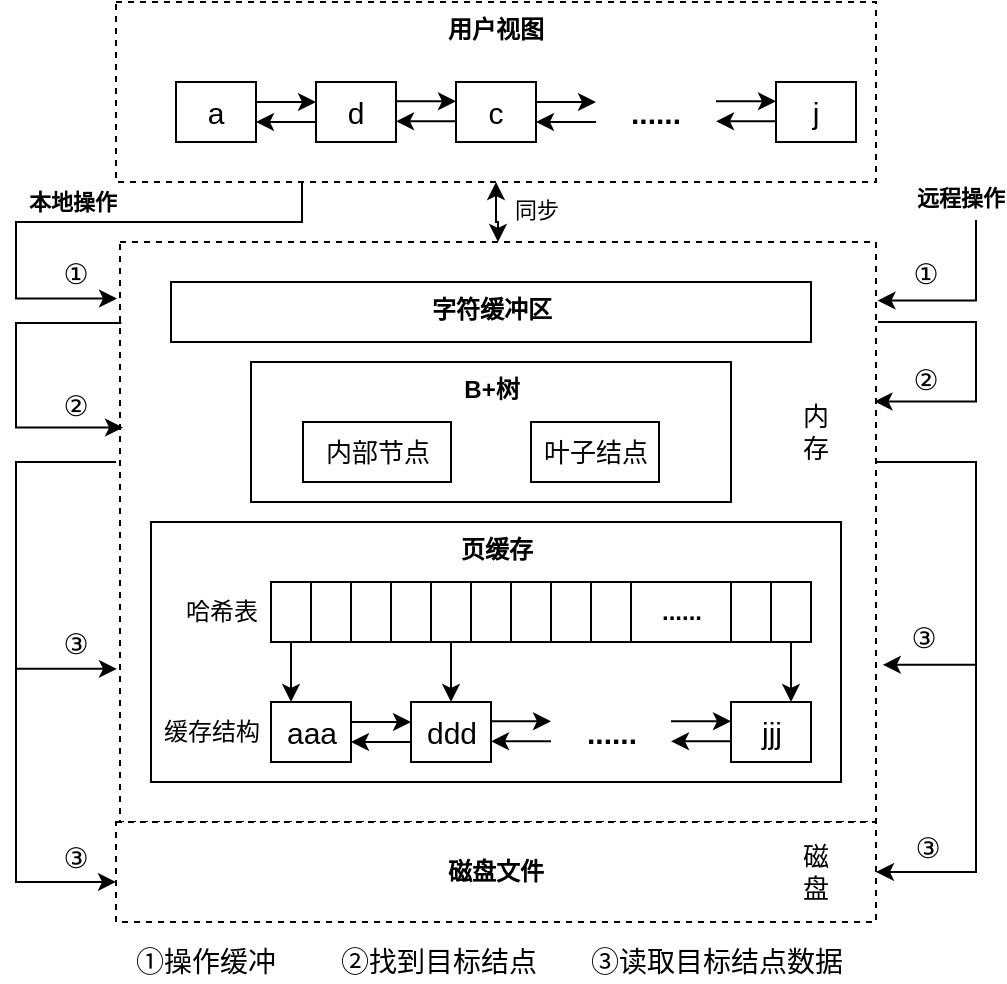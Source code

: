 <mxfile version="24.2.5" type="device">
  <diagram name="第 1 页" id="-r25WBLVSDfoPy9-NDOK">
    <mxGraphModel dx="915" dy="593" grid="1" gridSize="10" guides="1" tooltips="1" connect="1" arrows="1" fold="1" page="1" pageScale="1" pageWidth="827" pageHeight="1169" math="0" shadow="0">
      <root>
        <mxCell id="0" />
        <mxCell id="1" parent="0" />
        <mxCell id="doNxonG69wfiCPQpk_oz-74" value="" style="rounded=0;whiteSpace=wrap;html=1;dashed=1;verticalAlign=top;fontStyle=1" parent="1" vertex="1">
          <mxGeometry x="212" y="200" width="378" height="290" as="geometry" />
        </mxCell>
        <mxCell id="doNxonG69wfiCPQpk_oz-79" value="页缓存" style="rounded=0;whiteSpace=wrap;html=1;fontSize=12;fontStyle=1;verticalAlign=top;" parent="1" vertex="1">
          <mxGeometry x="227.5" y="340" width="345" height="130" as="geometry" />
        </mxCell>
        <mxCell id="doNxonG69wfiCPQpk_oz-104" style="edgeStyle=orthogonalEdgeStyle;rounded=0;orthogonalLoop=1;jettySize=auto;html=1;entryX=0.5;entryY=0;entryDx=0;entryDy=0;startArrow=classic;startFill=1;" parent="1" source="doNxonG69wfiCPQpk_oz-73" target="doNxonG69wfiCPQpk_oz-74" edge="1">
          <mxGeometry relative="1" as="geometry" />
        </mxCell>
        <mxCell id="doNxonG69wfiCPQpk_oz-106" value="同步" style="edgeLabel;html=1;align=center;verticalAlign=middle;resizable=0;points=[];" parent="doNxonG69wfiCPQpk_oz-104" vertex="1" connectable="0">
          <mxGeometry x="-0.109" y="2" relative="1" as="geometry">
            <mxPoint x="18" as="offset" />
          </mxGeometry>
        </mxCell>
        <mxCell id="doNxonG69wfiCPQpk_oz-73" value="用户视图" style="rounded=0;whiteSpace=wrap;html=1;dashed=1;verticalAlign=top;fontStyle=1" parent="1" vertex="1">
          <mxGeometry x="210" y="80" width="380" height="90" as="geometry" />
        </mxCell>
        <mxCell id="doNxonG69wfiCPQpk_oz-2" value="&lt;span style=&quot;font-weight: normal;&quot;&gt;a&lt;/span&gt;" style="rounded=0;whiteSpace=wrap;html=1;fontSize=15;fontStyle=1" parent="1" vertex="1">
          <mxGeometry x="240" y="120" width="40" height="30" as="geometry" />
        </mxCell>
        <mxCell id="doNxonG69wfiCPQpk_oz-3" value="d" style="rounded=0;whiteSpace=wrap;html=1;fontSize=15;fontStyle=0" parent="1" vertex="1">
          <mxGeometry x="310" y="120" width="40" height="30" as="geometry" />
        </mxCell>
        <mxCell id="doNxonG69wfiCPQpk_oz-4" value="j" style="rounded=0;whiteSpace=wrap;html=1;fontSize=15;fontStyle=0" parent="1" vertex="1">
          <mxGeometry x="540" y="120" width="40" height="30" as="geometry" />
        </mxCell>
        <mxCell id="doNxonG69wfiCPQpk_oz-5" value="" style="endArrow=classic;html=1;rounded=0;" parent="1" edge="1">
          <mxGeometry width="50" height="50" relative="1" as="geometry">
            <mxPoint x="280" y="130" as="sourcePoint" />
            <mxPoint x="310" y="130" as="targetPoint" />
          </mxGeometry>
        </mxCell>
        <mxCell id="doNxonG69wfiCPQpk_oz-6" value="" style="endArrow=none;html=1;rounded=0;startArrow=classic;startFill=1;endFill=0;" parent="1" edge="1">
          <mxGeometry width="50" height="50" relative="1" as="geometry">
            <mxPoint x="280" y="140" as="sourcePoint" />
            <mxPoint x="310" y="140" as="targetPoint" />
          </mxGeometry>
        </mxCell>
        <mxCell id="doNxonG69wfiCPQpk_oz-7" value="" style="endArrow=classic;html=1;rounded=0;" parent="1" edge="1">
          <mxGeometry width="50" height="50" relative="1" as="geometry">
            <mxPoint x="350" y="129.66" as="sourcePoint" />
            <mxPoint x="380" y="129.66" as="targetPoint" />
          </mxGeometry>
        </mxCell>
        <mxCell id="doNxonG69wfiCPQpk_oz-8" value="" style="endArrow=none;html=1;rounded=0;startArrow=classic;startFill=1;endFill=0;" parent="1" edge="1">
          <mxGeometry width="50" height="50" relative="1" as="geometry">
            <mxPoint x="350" y="139.66" as="sourcePoint" />
            <mxPoint x="380" y="139.66" as="targetPoint" />
          </mxGeometry>
        </mxCell>
        <mxCell id="doNxonG69wfiCPQpk_oz-14" value="&lt;b&gt;&lt;font style=&quot;font-size: 15px;&quot;&gt;......&lt;/font&gt;&lt;/b&gt;" style="text;html=1;align=center;verticalAlign=middle;whiteSpace=wrap;rounded=0;" parent="1" vertex="1">
          <mxGeometry x="450" y="120" width="60" height="30" as="geometry" />
        </mxCell>
        <mxCell id="doNxonG69wfiCPQpk_oz-15" value="" style="endArrow=classic;html=1;rounded=0;" parent="1" edge="1">
          <mxGeometry width="50" height="50" relative="1" as="geometry">
            <mxPoint x="510" y="129.66" as="sourcePoint" />
            <mxPoint x="540" y="129.66" as="targetPoint" />
          </mxGeometry>
        </mxCell>
        <mxCell id="doNxonG69wfiCPQpk_oz-16" value="" style="endArrow=none;html=1;rounded=0;startArrow=classic;startFill=1;endFill=0;" parent="1" edge="1">
          <mxGeometry width="50" height="50" relative="1" as="geometry">
            <mxPoint x="510" y="139.66" as="sourcePoint" />
            <mxPoint x="540" y="139.66" as="targetPoint" />
          </mxGeometry>
        </mxCell>
        <mxCell id="doNxonG69wfiCPQpk_oz-18" value="B+树" style="rounded=0;whiteSpace=wrap;html=1;fontSize=12;fontStyle=1;verticalAlign=top;" parent="1" vertex="1">
          <mxGeometry x="277.5" y="260" width="240" height="70" as="geometry" />
        </mxCell>
        <mxCell id="doNxonG69wfiCPQpk_oz-19" value="内部节点" style="rounded=0;whiteSpace=wrap;html=1;fontSize=13;fontStyle=0" parent="1" vertex="1">
          <mxGeometry x="303.5" y="290" width="74" height="30" as="geometry" />
        </mxCell>
        <mxCell id="doNxonG69wfiCPQpk_oz-21" value="叶子结点" style="rounded=0;whiteSpace=wrap;html=1;fontSize=13;fontStyle=0" parent="1" vertex="1">
          <mxGeometry x="417.5" y="290" width="64" height="30" as="geometry" />
        </mxCell>
        <mxCell id="doNxonG69wfiCPQpk_oz-70" style="edgeStyle=orthogonalEdgeStyle;rounded=0;orthogonalLoop=1;jettySize=auto;html=1;entryX=0.25;entryY=0;entryDx=0;entryDy=0;" parent="1" source="doNxonG69wfiCPQpk_oz-22" target="doNxonG69wfiCPQpk_oz-60" edge="1">
          <mxGeometry relative="1" as="geometry" />
        </mxCell>
        <mxCell id="doNxonG69wfiCPQpk_oz-22" value="" style="rounded=0;whiteSpace=wrap;html=1;" parent="1" vertex="1">
          <mxGeometry x="287.5" y="370" width="20" height="30" as="geometry" />
        </mxCell>
        <mxCell id="doNxonG69wfiCPQpk_oz-23" value="" style="rounded=0;whiteSpace=wrap;html=1;" parent="1" vertex="1">
          <mxGeometry x="307.5" y="370" width="20" height="30" as="geometry" />
        </mxCell>
        <mxCell id="doNxonG69wfiCPQpk_oz-24" value="" style="rounded=0;whiteSpace=wrap;html=1;" parent="1" vertex="1">
          <mxGeometry x="327.5" y="370" width="20" height="30" as="geometry" />
        </mxCell>
        <mxCell id="doNxonG69wfiCPQpk_oz-25" value="" style="rounded=0;whiteSpace=wrap;html=1;" parent="1" vertex="1">
          <mxGeometry x="347.5" y="370" width="20" height="30" as="geometry" />
        </mxCell>
        <mxCell id="doNxonG69wfiCPQpk_oz-71" style="edgeStyle=orthogonalEdgeStyle;rounded=0;orthogonalLoop=1;jettySize=auto;html=1;exitX=0.5;exitY=1;exitDx=0;exitDy=0;" parent="1" source="doNxonG69wfiCPQpk_oz-26" target="doNxonG69wfiCPQpk_oz-61" edge="1">
          <mxGeometry relative="1" as="geometry" />
        </mxCell>
        <mxCell id="doNxonG69wfiCPQpk_oz-26" value="" style="rounded=0;whiteSpace=wrap;html=1;" parent="1" vertex="1">
          <mxGeometry x="367.5" y="370" width="20" height="30" as="geometry" />
        </mxCell>
        <mxCell id="doNxonG69wfiCPQpk_oz-27" value="" style="rounded=0;whiteSpace=wrap;html=1;" parent="1" vertex="1">
          <mxGeometry x="387.5" y="370" width="20" height="30" as="geometry" />
        </mxCell>
        <mxCell id="doNxonG69wfiCPQpk_oz-28" value="&lt;b&gt;......&lt;/b&gt;" style="rounded=0;whiteSpace=wrap;html=1;" parent="1" vertex="1">
          <mxGeometry x="467.5" y="370" width="50" height="30" as="geometry" />
        </mxCell>
        <mxCell id="doNxonG69wfiCPQpk_oz-29" value="" style="rounded=0;whiteSpace=wrap;html=1;" parent="1" vertex="1">
          <mxGeometry x="517.5" y="370" width="20" height="30" as="geometry" />
        </mxCell>
        <mxCell id="doNxonG69wfiCPQpk_oz-72" style="edgeStyle=orthogonalEdgeStyle;rounded=0;orthogonalLoop=1;jettySize=auto;html=1;exitX=0.5;exitY=1;exitDx=0;exitDy=0;entryX=0.75;entryY=0;entryDx=0;entryDy=0;" parent="1" source="doNxonG69wfiCPQpk_oz-30" target="doNxonG69wfiCPQpk_oz-62" edge="1">
          <mxGeometry relative="1" as="geometry" />
        </mxCell>
        <mxCell id="doNxonG69wfiCPQpk_oz-30" value="" style="rounded=0;whiteSpace=wrap;html=1;" parent="1" vertex="1">
          <mxGeometry x="537.5" y="370" width="20" height="30" as="geometry" />
        </mxCell>
        <mxCell id="doNxonG69wfiCPQpk_oz-35" value="" style="rounded=0;whiteSpace=wrap;html=1;" parent="1" vertex="1">
          <mxGeometry x="407.5" y="370" width="20" height="30" as="geometry" />
        </mxCell>
        <mxCell id="doNxonG69wfiCPQpk_oz-36" value="" style="rounded=0;whiteSpace=wrap;html=1;" parent="1" vertex="1">
          <mxGeometry x="427.5" y="370" width="20" height="30" as="geometry" />
        </mxCell>
        <mxCell id="doNxonG69wfiCPQpk_oz-37" value="" style="rounded=0;whiteSpace=wrap;html=1;" parent="1" vertex="1">
          <mxGeometry x="447.5" y="370" width="20" height="30" as="geometry" />
        </mxCell>
        <mxCell id="doNxonG69wfiCPQpk_oz-60" value="aaa" style="rounded=0;whiteSpace=wrap;html=1;fontSize=15;fontStyle=0" parent="1" vertex="1">
          <mxGeometry x="287.5" y="430" width="40" height="30" as="geometry" />
        </mxCell>
        <mxCell id="doNxonG69wfiCPQpk_oz-61" value="ddd" style="rounded=0;whiteSpace=wrap;html=1;fontSize=15;fontStyle=0" parent="1" vertex="1">
          <mxGeometry x="357.5" y="430" width="40" height="30" as="geometry" />
        </mxCell>
        <mxCell id="doNxonG69wfiCPQpk_oz-62" value="jjj" style="rounded=0;whiteSpace=wrap;html=1;fontSize=15;fontStyle=0" parent="1" vertex="1">
          <mxGeometry x="517.5" y="430" width="40" height="30" as="geometry" />
        </mxCell>
        <mxCell id="doNxonG69wfiCPQpk_oz-63" value="" style="endArrow=classic;html=1;rounded=0;" parent="1" edge="1">
          <mxGeometry width="50" height="50" relative="1" as="geometry">
            <mxPoint x="327.5" y="440" as="sourcePoint" />
            <mxPoint x="357.5" y="440" as="targetPoint" />
          </mxGeometry>
        </mxCell>
        <mxCell id="doNxonG69wfiCPQpk_oz-64" value="" style="endArrow=none;html=1;rounded=0;startArrow=classic;startFill=1;endFill=0;" parent="1" edge="1">
          <mxGeometry width="50" height="50" relative="1" as="geometry">
            <mxPoint x="327.5" y="450" as="sourcePoint" />
            <mxPoint x="357.5" y="450" as="targetPoint" />
          </mxGeometry>
        </mxCell>
        <mxCell id="doNxonG69wfiCPQpk_oz-65" value="" style="endArrow=classic;html=1;rounded=0;" parent="1" edge="1">
          <mxGeometry width="50" height="50" relative="1" as="geometry">
            <mxPoint x="397.5" y="439.66" as="sourcePoint" />
            <mxPoint x="427.5" y="439.66" as="targetPoint" />
          </mxGeometry>
        </mxCell>
        <mxCell id="doNxonG69wfiCPQpk_oz-66" value="" style="endArrow=none;html=1;rounded=0;startArrow=classic;startFill=1;endFill=0;" parent="1" edge="1">
          <mxGeometry width="50" height="50" relative="1" as="geometry">
            <mxPoint x="397.5" y="449.66" as="sourcePoint" />
            <mxPoint x="427.5" y="449.66" as="targetPoint" />
          </mxGeometry>
        </mxCell>
        <mxCell id="doNxonG69wfiCPQpk_oz-67" value="&lt;b&gt;&lt;font style=&quot;font-size: 15px;&quot;&gt;......&lt;/font&gt;&lt;/b&gt;" style="text;html=1;align=center;verticalAlign=middle;whiteSpace=wrap;rounded=0;" parent="1" vertex="1">
          <mxGeometry x="427.5" y="430" width="60" height="30" as="geometry" />
        </mxCell>
        <mxCell id="doNxonG69wfiCPQpk_oz-68" value="" style="endArrow=classic;html=1;rounded=0;" parent="1" edge="1">
          <mxGeometry width="50" height="50" relative="1" as="geometry">
            <mxPoint x="487.5" y="439.66" as="sourcePoint" />
            <mxPoint x="517.5" y="439.66" as="targetPoint" />
          </mxGeometry>
        </mxCell>
        <mxCell id="doNxonG69wfiCPQpk_oz-69" value="" style="endArrow=none;html=1;rounded=0;startArrow=classic;startFill=1;endFill=0;" parent="1" edge="1">
          <mxGeometry width="50" height="50" relative="1" as="geometry">
            <mxPoint x="487.5" y="449.66" as="sourcePoint" />
            <mxPoint x="517.5" y="449.66" as="targetPoint" />
          </mxGeometry>
        </mxCell>
        <mxCell id="doNxonG69wfiCPQpk_oz-75" value="磁盘文件" style="rounded=0;whiteSpace=wrap;html=1;dashed=1;verticalAlign=middle;fontStyle=1" parent="1" vertex="1">
          <mxGeometry x="210" y="490" width="380" height="50" as="geometry" />
        </mxCell>
        <mxCell id="doNxonG69wfiCPQpk_oz-77" value="哈希表" style="text;html=1;align=center;verticalAlign=middle;whiteSpace=wrap;rounded=0;" parent="1" vertex="1">
          <mxGeometry x="232.5" y="370" width="60" height="30" as="geometry" />
        </mxCell>
        <mxCell id="doNxonG69wfiCPQpk_oz-78" value="缓存结构" style="text;html=1;align=center;verticalAlign=middle;whiteSpace=wrap;rounded=0;" parent="1" vertex="1">
          <mxGeometry x="227.5" y="430" width="60" height="30" as="geometry" />
        </mxCell>
        <mxCell id="doNxonG69wfiCPQpk_oz-83" value="c" style="rounded=0;whiteSpace=wrap;html=1;fontSize=15;fontStyle=0" parent="1" vertex="1">
          <mxGeometry x="380" y="120" width="40" height="30" as="geometry" />
        </mxCell>
        <mxCell id="doNxonG69wfiCPQpk_oz-84" value="" style="endArrow=classic;html=1;rounded=0;" parent="1" edge="1">
          <mxGeometry width="50" height="50" relative="1" as="geometry">
            <mxPoint x="420" y="130" as="sourcePoint" />
            <mxPoint x="450" y="130" as="targetPoint" />
          </mxGeometry>
        </mxCell>
        <mxCell id="doNxonG69wfiCPQpk_oz-85" value="" style="endArrow=none;html=1;rounded=0;startArrow=classic;startFill=1;endFill=0;" parent="1" edge="1">
          <mxGeometry width="50" height="50" relative="1" as="geometry">
            <mxPoint x="420" y="140" as="sourcePoint" />
            <mxPoint x="450" y="140" as="targetPoint" />
          </mxGeometry>
        </mxCell>
        <mxCell id="doNxonG69wfiCPQpk_oz-95" value="①" style="text;html=1;align=center;verticalAlign=middle;whiteSpace=wrap;rounded=0;fontSize=14;fontStyle=0" parent="1" vertex="1">
          <mxGeometry x="160" y="201" width="60" height="30" as="geometry" />
        </mxCell>
        <mxCell id="doNxonG69wfiCPQpk_oz-97" value="③" style="text;html=1;align=center;verticalAlign=middle;whiteSpace=wrap;rounded=0;fontSize=14;fontStyle=0" parent="1" vertex="1">
          <mxGeometry x="160" y="386" width="60" height="30" as="geometry" />
        </mxCell>
        <mxCell id="doNxonG69wfiCPQpk_oz-98" value="远程操作" style="edgeLabel;html=1;align=center;verticalAlign=middle;resizable=0;points=[];fontStyle=1" parent="1" vertex="1" connectable="0">
          <mxGeometry x="630.003" y="180.004" as="geometry">
            <mxPoint x="2" y="-2" as="offset" />
          </mxGeometry>
        </mxCell>
        <mxCell id="doNxonG69wfiCPQpk_oz-99" value="字符缓冲区" style="rounded=0;whiteSpace=wrap;html=1;fontSize=12;fontStyle=1;verticalAlign=top;" parent="1" vertex="1">
          <mxGeometry x="237.5" y="220" width="320" height="30" as="geometry" />
        </mxCell>
        <mxCell id="doNxonG69wfiCPQpk_oz-109" style="edgeStyle=orthogonalEdgeStyle;rounded=0;orthogonalLoop=1;jettySize=auto;html=1;entryX=0;entryY=0.132;entryDx=0;entryDy=0;entryPerimeter=0;" parent="1" edge="1">
          <mxGeometry relative="1" as="geometry">
            <mxPoint x="303" y="170" as="sourcePoint" />
            <mxPoint x="210.5" y="228.28" as="targetPoint" />
            <Array as="points">
              <mxPoint x="303" y="190" />
              <mxPoint x="160" y="190" />
              <mxPoint x="160" y="228" />
            </Array>
          </mxGeometry>
        </mxCell>
        <mxCell id="doNxonG69wfiCPQpk_oz-110" value="本地操作" style="edgeLabel;html=1;align=center;verticalAlign=middle;resizable=0;points=[];fontStyle=1" parent="doNxonG69wfiCPQpk_oz-109" vertex="1" connectable="0">
          <mxGeometry x="0.148" y="-1" relative="1" as="geometry">
            <mxPoint x="9" y="-9" as="offset" />
          </mxGeometry>
        </mxCell>
        <mxCell id="doNxonG69wfiCPQpk_oz-111" value="" style="endArrow=classic;html=1;rounded=0;edgeStyle=orthogonalEdgeStyle;entryX=0.004;entryY=0.32;entryDx=0;entryDy=0;entryPerimeter=0;" parent="1" target="doNxonG69wfiCPQpk_oz-74" edge="1">
          <mxGeometry width="50" height="50" relative="1" as="geometry">
            <mxPoint x="212.68" y="240.5" as="sourcePoint" />
            <mxPoint x="217.356" y="339.0" as="targetPoint" />
            <Array as="points">
              <mxPoint x="160" y="240" />
              <mxPoint x="160" y="293" />
            </Array>
          </mxGeometry>
        </mxCell>
        <mxCell id="doNxonG69wfiCPQpk_oz-113" value="②" style="text;html=1;align=center;verticalAlign=middle;whiteSpace=wrap;rounded=0;fontSize=14;fontStyle=0" parent="1" vertex="1">
          <mxGeometry x="160" y="267" width="60" height="30" as="geometry" />
        </mxCell>
        <mxCell id="doNxonG69wfiCPQpk_oz-116" value="" style="endArrow=classic;html=1;rounded=0;edgeStyle=orthogonalEdgeStyle;entryX=-0.004;entryY=0.736;entryDx=0;entryDy=0;entryPerimeter=0;" parent="1" target="doNxonG69wfiCPQpk_oz-74" edge="1">
          <mxGeometry width="50" height="50" relative="1" as="geometry">
            <mxPoint x="210" y="310" as="sourcePoint" />
            <mxPoint x="159.48" y="379.52" as="targetPoint" />
            <Array as="points">
              <mxPoint x="160" y="310" />
              <mxPoint x="160" y="413" />
            </Array>
          </mxGeometry>
        </mxCell>
        <mxCell id="doNxonG69wfiCPQpk_oz-117" value="" style="endArrow=classic;html=1;rounded=0;edgeStyle=orthogonalEdgeStyle;entryX=-0.004;entryY=0.736;entryDx=0;entryDy=0;entryPerimeter=0;" parent="1" edge="1">
          <mxGeometry width="50" height="50" relative="1" as="geometry">
            <mxPoint x="210" y="310" as="sourcePoint" />
            <mxPoint x="210" y="519.97" as="targetPoint" />
            <Array as="points">
              <mxPoint x="210" y="310" />
              <mxPoint x="160" y="310" />
              <mxPoint x="160" y="520" />
            </Array>
          </mxGeometry>
        </mxCell>
        <mxCell id="doNxonG69wfiCPQpk_oz-118" value="③" style="text;html=1;align=center;verticalAlign=middle;whiteSpace=wrap;rounded=0;fontSize=14;fontStyle=0" parent="1" vertex="1">
          <mxGeometry x="160" y="493" width="60" height="30" as="geometry" />
        </mxCell>
        <mxCell id="doNxonG69wfiCPQpk_oz-119" value="" style="endArrow=classic;html=1;rounded=0;entryX=1.002;entryY=0.101;entryDx=0;entryDy=0;entryPerimeter=0;edgeStyle=orthogonalEdgeStyle;" parent="1" target="doNxonG69wfiCPQpk_oz-74" edge="1">
          <mxGeometry width="50" height="50" relative="1" as="geometry">
            <mxPoint x="640" y="190" as="sourcePoint" />
            <mxPoint x="610.064" y="231.0" as="targetPoint" />
            <Array as="points">
              <mxPoint x="640" y="189" />
              <mxPoint x="640" y="229" />
            </Array>
          </mxGeometry>
        </mxCell>
        <mxCell id="doNxonG69wfiCPQpk_oz-120" value="①" style="text;html=1;align=center;verticalAlign=middle;whiteSpace=wrap;rounded=0;fontSize=14;fontStyle=0" parent="1" vertex="1">
          <mxGeometry x="590" y="201" width="50" height="30" as="geometry" />
        </mxCell>
        <mxCell id="doNxonG69wfiCPQpk_oz-122" value="②" style="text;html=1;align=center;verticalAlign=middle;whiteSpace=wrap;rounded=0;fontSize=14;fontStyle=0" parent="1" vertex="1">
          <mxGeometry x="585" y="254" width="60" height="30" as="geometry" />
        </mxCell>
        <mxCell id="doNxonG69wfiCPQpk_oz-123" value="" style="endArrow=classic;html=1;rounded=0;edgeStyle=orthogonalEdgeStyle;entryX=0.998;entryY=0.275;entryDx=0;entryDy=0;entryPerimeter=0;" parent="1" target="doNxonG69wfiCPQpk_oz-74" edge="1">
          <mxGeometry width="50" height="50" relative="1" as="geometry">
            <mxPoint x="591" y="240" as="sourcePoint" />
            <mxPoint x="677.02" y="310.23" as="targetPoint" />
            <Array as="points">
              <mxPoint x="640" y="240" />
              <mxPoint x="640" y="280" />
            </Array>
          </mxGeometry>
        </mxCell>
        <mxCell id="doNxonG69wfiCPQpk_oz-125" value="" style="endArrow=classic;html=1;rounded=0;edgeStyle=orthogonalEdgeStyle;entryX=1;entryY=0.5;entryDx=0;entryDy=0;" parent="1" target="doNxonG69wfiCPQpk_oz-75" edge="1">
          <mxGeometry width="50" height="50" relative="1" as="geometry">
            <mxPoint x="590" y="310" as="sourcePoint" />
            <mxPoint x="595" y="520" as="targetPoint" />
            <Array as="points">
              <mxPoint x="640" y="310" />
              <mxPoint x="640" y="515" />
            </Array>
          </mxGeometry>
        </mxCell>
        <mxCell id="doNxonG69wfiCPQpk_oz-126" value="③" style="text;html=1;align=center;verticalAlign=middle;whiteSpace=wrap;rounded=0;fontSize=14;fontStyle=0" parent="1" vertex="1">
          <mxGeometry x="586" y="488" width="60" height="30" as="geometry" />
        </mxCell>
        <mxCell id="doNxonG69wfiCPQpk_oz-127" value="" style="endArrow=classic;html=1;rounded=0;edgeStyle=orthogonalEdgeStyle;entryX=1.009;entryY=0.729;entryDx=0;entryDy=0;entryPerimeter=0;" parent="1" target="doNxonG69wfiCPQpk_oz-74" edge="1">
          <mxGeometry width="50" height="50" relative="1" as="geometry">
            <mxPoint x="590.74" y="310" as="sourcePoint" />
            <mxPoint x="640.74" y="420" as="targetPoint" />
            <Array as="points">
              <mxPoint x="640" y="310" />
              <mxPoint x="640" y="411" />
            </Array>
          </mxGeometry>
        </mxCell>
        <mxCell id="doNxonG69wfiCPQpk_oz-128" value="③" style="text;html=1;align=center;verticalAlign=middle;whiteSpace=wrap;rounded=0;fontSize=14;fontStyle=0" parent="1" vertex="1">
          <mxGeometry x="584" y="383" width="60" height="30" as="geometry" />
        </mxCell>
        <mxCell id="doNxonG69wfiCPQpk_oz-129" value="①操作缓冲" style="text;html=1;align=center;verticalAlign=middle;whiteSpace=wrap;rounded=0;fontSize=14;fontStyle=0" parent="1" vertex="1">
          <mxGeometry x="210" y="550" width="90" height="20" as="geometry" />
        </mxCell>
        <mxCell id="doNxonG69wfiCPQpk_oz-130" value="②找到目标结点" style="text;html=1;align=center;verticalAlign=middle;whiteSpace=wrap;rounded=0;fontSize=14;fontStyle=0" parent="1" vertex="1">
          <mxGeometry x="315" y="550" width="112.5" height="20" as="geometry" />
        </mxCell>
        <mxCell id="doNxonG69wfiCPQpk_oz-131" value="③读取目标结点数据" style="text;html=1;align=center;verticalAlign=middle;whiteSpace=wrap;rounded=0;fontSize=14;fontStyle=0" parent="1" vertex="1">
          <mxGeometry x="431.25" y="550" width="158.75" height="20" as="geometry" />
        </mxCell>
        <mxCell id="qDuZaadTw3YAMxEKA5yF-1" value="内&lt;div style=&quot;font-size: 13px;&quot;&gt;存&lt;/div&gt;" style="text;html=1;align=center;verticalAlign=middle;whiteSpace=wrap;rounded=0;fontSize=13;" vertex="1" parent="1">
          <mxGeometry x="530" y="280" width="60" height="30" as="geometry" />
        </mxCell>
        <mxCell id="qDuZaadTw3YAMxEKA5yF-2" value="磁&lt;div style=&quot;font-size: 13px;&quot;&gt;盘&lt;/div&gt;" style="text;html=1;align=center;verticalAlign=middle;whiteSpace=wrap;rounded=0;fontSize=13;" vertex="1" parent="1">
          <mxGeometry x="530" y="500" width="60" height="30" as="geometry" />
        </mxCell>
      </root>
    </mxGraphModel>
  </diagram>
</mxfile>
